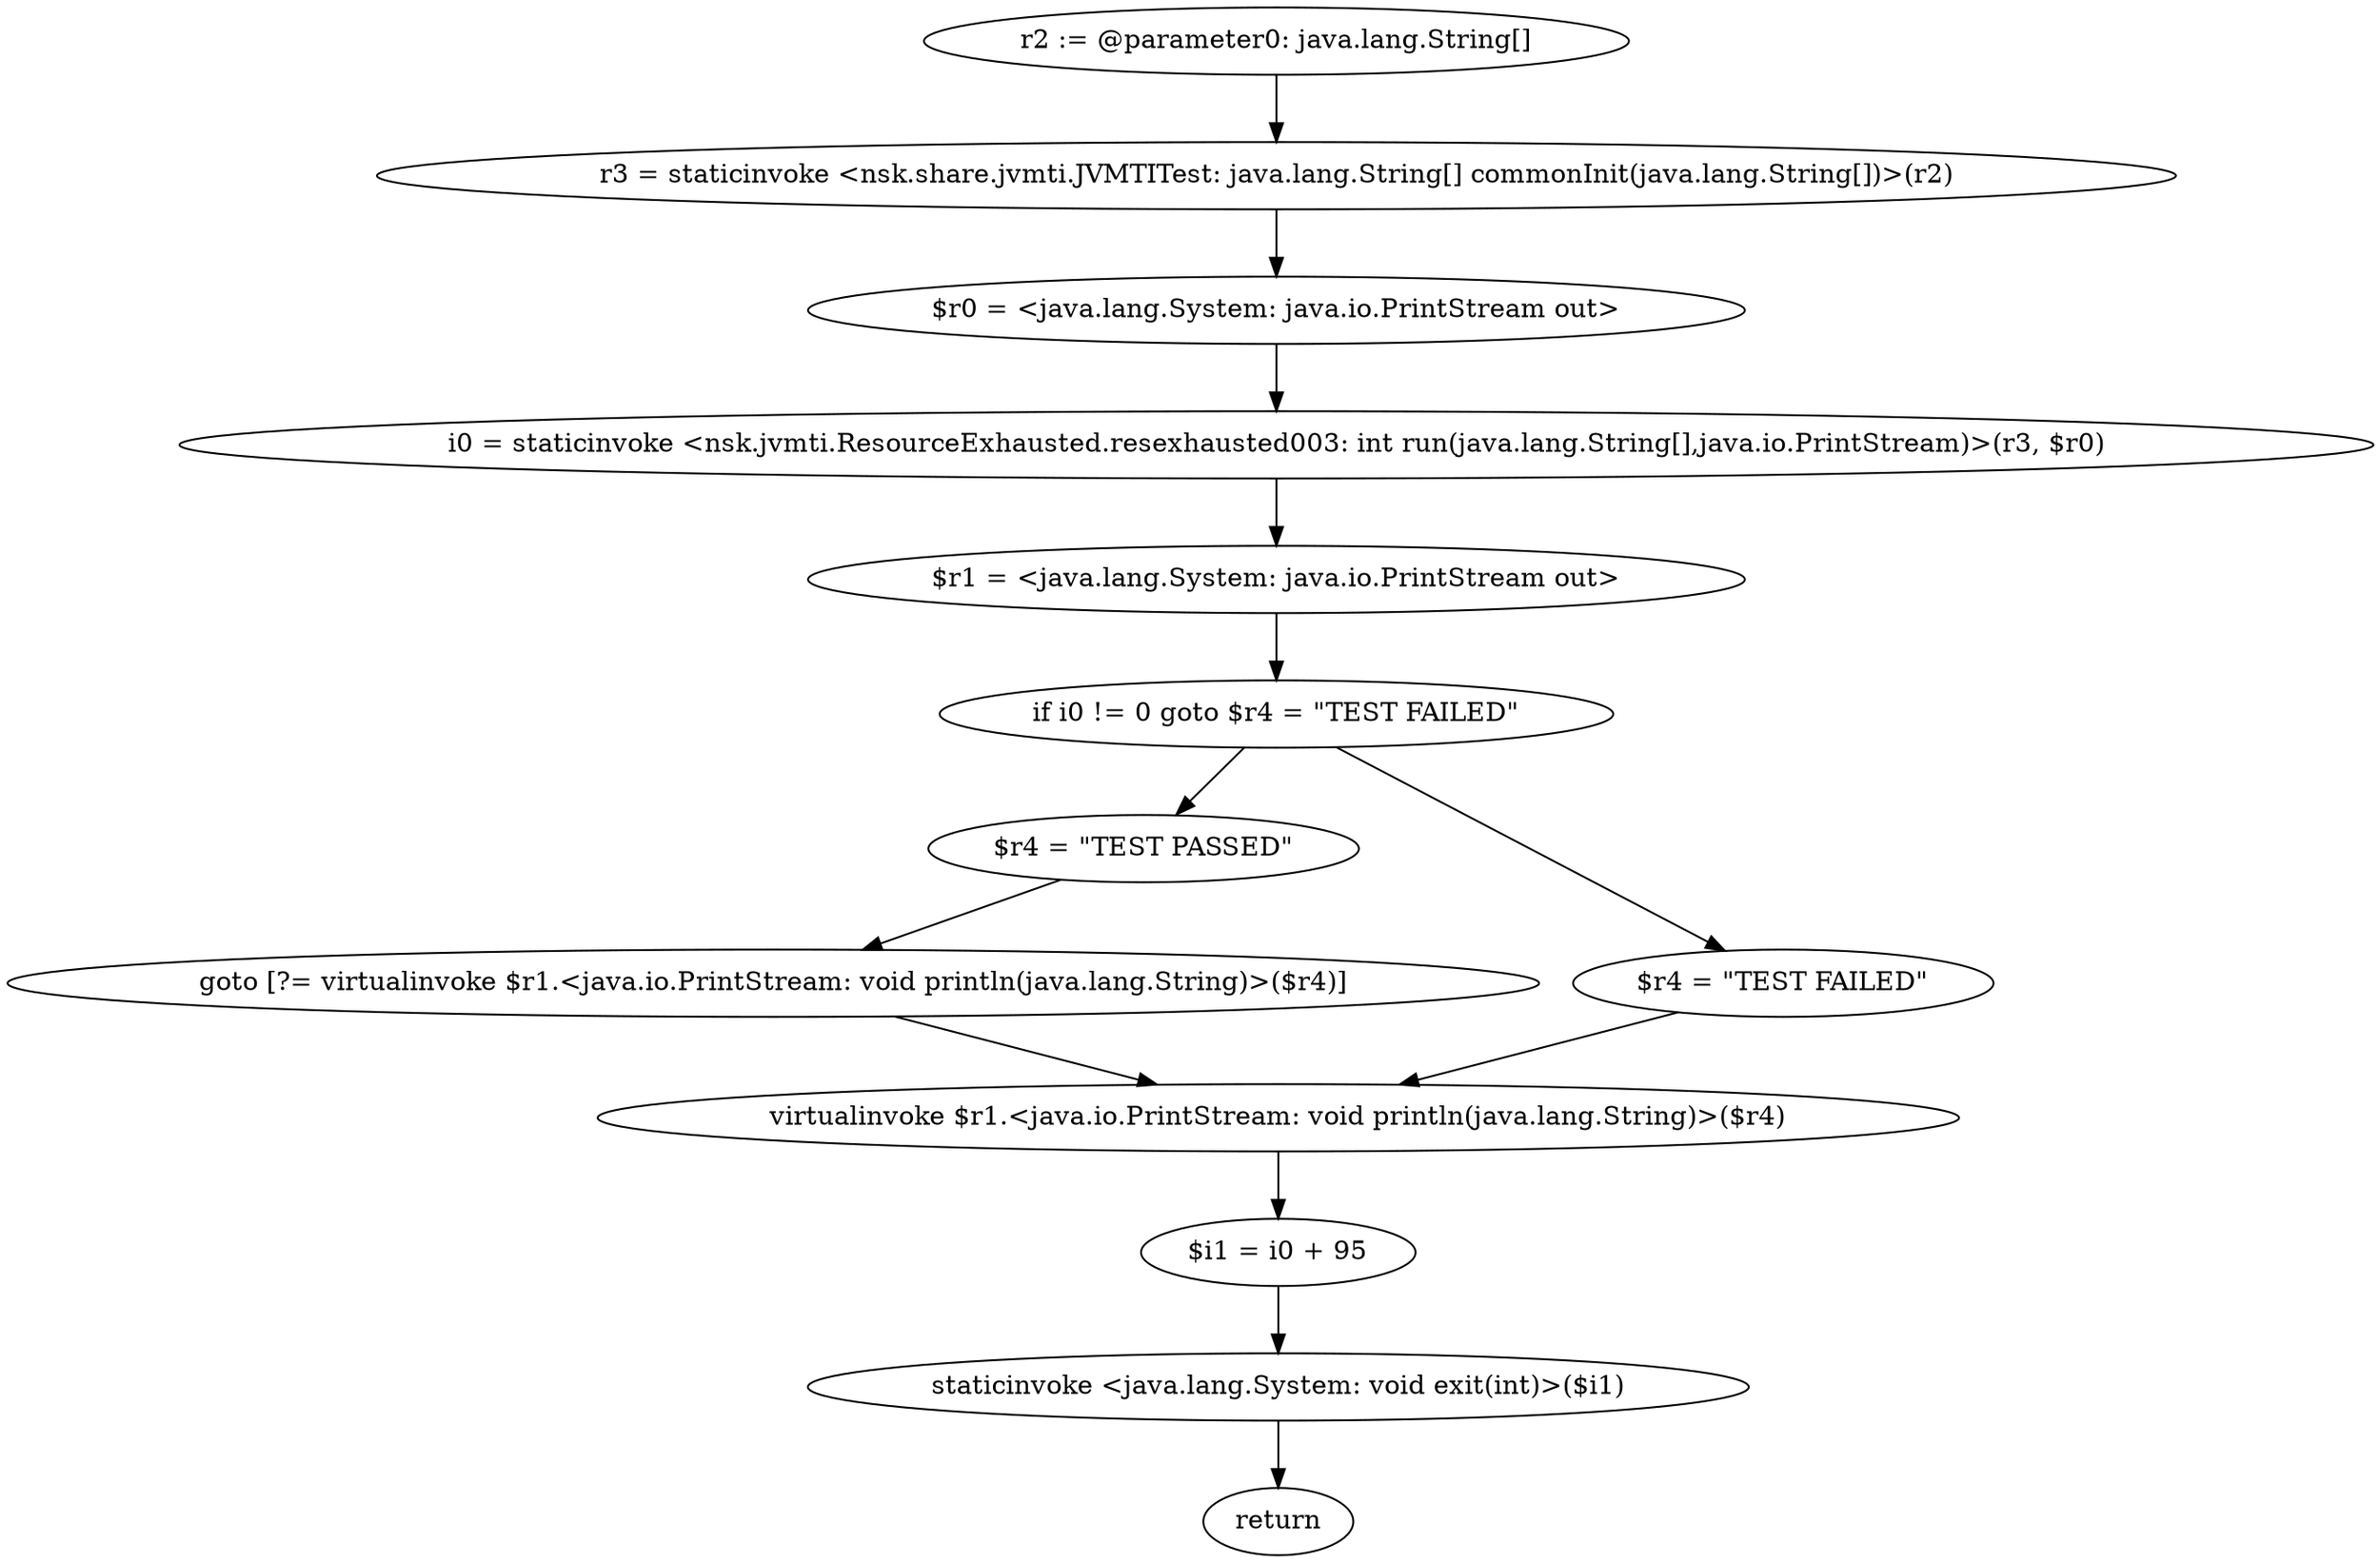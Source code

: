 digraph "unitGraph" {
    "r2 := @parameter0: java.lang.String[]"
    "r3 = staticinvoke <nsk.share.jvmti.JVMTITest: java.lang.String[] commonInit(java.lang.String[])>(r2)"
    "$r0 = <java.lang.System: java.io.PrintStream out>"
    "i0 = staticinvoke <nsk.jvmti.ResourceExhausted.resexhausted003: int run(java.lang.String[],java.io.PrintStream)>(r3, $r0)"
    "$r1 = <java.lang.System: java.io.PrintStream out>"
    "if i0 != 0 goto $r4 = \"TEST FAILED\""
    "$r4 = \"TEST PASSED\""
    "goto [?= virtualinvoke $r1.<java.io.PrintStream: void println(java.lang.String)>($r4)]"
    "$r4 = \"TEST FAILED\""
    "virtualinvoke $r1.<java.io.PrintStream: void println(java.lang.String)>($r4)"
    "$i1 = i0 + 95"
    "staticinvoke <java.lang.System: void exit(int)>($i1)"
    "return"
    "r2 := @parameter0: java.lang.String[]"->"r3 = staticinvoke <nsk.share.jvmti.JVMTITest: java.lang.String[] commonInit(java.lang.String[])>(r2)";
    "r3 = staticinvoke <nsk.share.jvmti.JVMTITest: java.lang.String[] commonInit(java.lang.String[])>(r2)"->"$r0 = <java.lang.System: java.io.PrintStream out>";
    "$r0 = <java.lang.System: java.io.PrintStream out>"->"i0 = staticinvoke <nsk.jvmti.ResourceExhausted.resexhausted003: int run(java.lang.String[],java.io.PrintStream)>(r3, $r0)";
    "i0 = staticinvoke <nsk.jvmti.ResourceExhausted.resexhausted003: int run(java.lang.String[],java.io.PrintStream)>(r3, $r0)"->"$r1 = <java.lang.System: java.io.PrintStream out>";
    "$r1 = <java.lang.System: java.io.PrintStream out>"->"if i0 != 0 goto $r4 = \"TEST FAILED\"";
    "if i0 != 0 goto $r4 = \"TEST FAILED\""->"$r4 = \"TEST PASSED\"";
    "if i0 != 0 goto $r4 = \"TEST FAILED\""->"$r4 = \"TEST FAILED\"";
    "$r4 = \"TEST PASSED\""->"goto [?= virtualinvoke $r1.<java.io.PrintStream: void println(java.lang.String)>($r4)]";
    "goto [?= virtualinvoke $r1.<java.io.PrintStream: void println(java.lang.String)>($r4)]"->"virtualinvoke $r1.<java.io.PrintStream: void println(java.lang.String)>($r4)";
    "$r4 = \"TEST FAILED\""->"virtualinvoke $r1.<java.io.PrintStream: void println(java.lang.String)>($r4)";
    "virtualinvoke $r1.<java.io.PrintStream: void println(java.lang.String)>($r4)"->"$i1 = i0 + 95";
    "$i1 = i0 + 95"->"staticinvoke <java.lang.System: void exit(int)>($i1)";
    "staticinvoke <java.lang.System: void exit(int)>($i1)"->"return";
}
